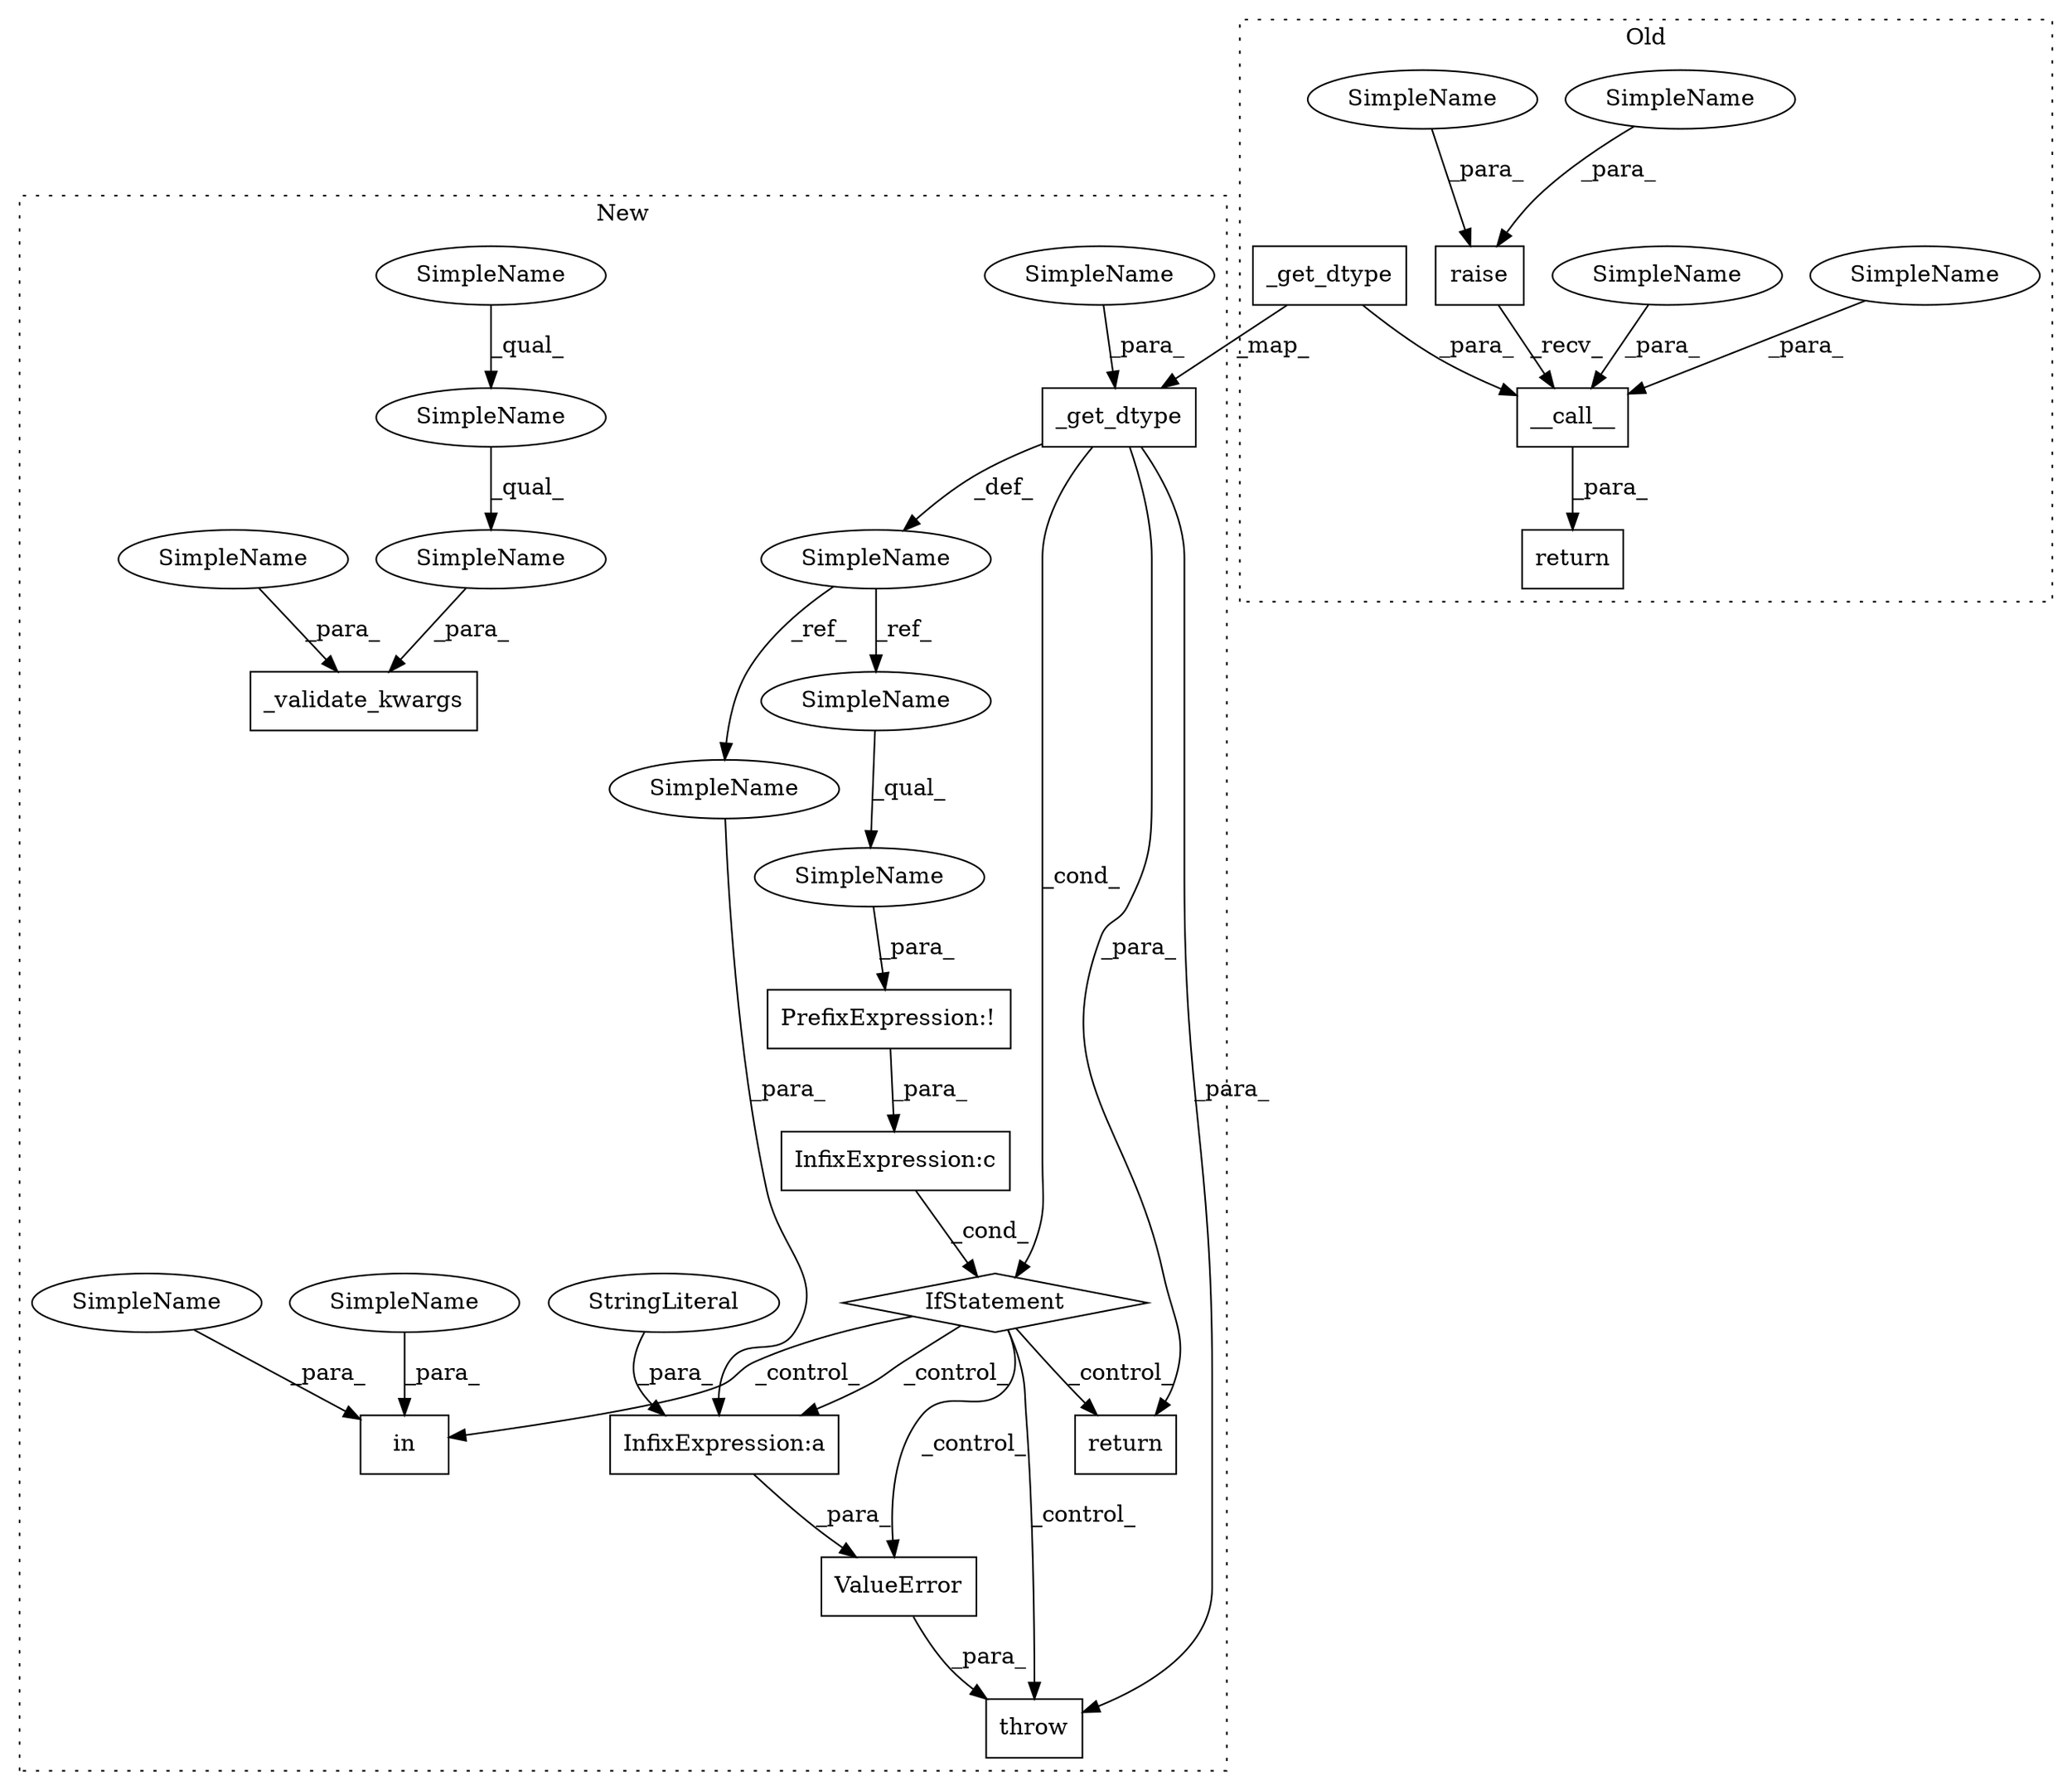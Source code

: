 digraph G {
subgraph cluster0 {
1 [label="_get_dtype" a="32" s="1602,1613" l="11,-11" shape="box"];
9 [label="__call__" a="32" s="1587,1620" l="9,-59" shape="box"];
10 [label="raise" a="32" s="1561,1581" l="6,-20" shape="box"];
20 [label="SimpleName" a="42" s="1620" l="0" shape="ellipse"];
22 [label="SimpleName" a="42" s="1596" l="0" shape="ellipse"];
25 [label="return" a="41" s="1554" l="7" shape="box"];
26 [label="SimpleName" a="42" s="1567" l="0" shape="ellipse"];
27 [label="SimpleName" a="42" s="1581" l="0" shape="ellipse"];
label = "Old";
style="dotted";
}
subgraph cluster1 {
2 [label="_get_dtype" a="32" s="2395,2406" l="11,-11" shape="box"];
3 [label="InfixExpression:c" a="27" s="2422" l="22" shape="box"];
4 [label="ValueError" a="32" s="2477,2488" l="11,-11" shape="box"];
5 [label="InfixExpression:a" a="27" s="2488" l="45" shape="box"];
6 [label="PrefixExpression:!" a="38" s="2444" l="1" shape="box"];
7 [label="in" a="105" s="2559" l="0" shape="box"];
8 [label="throw" a="53" s="2471" l="6" shape="box"];
11 [label="SimpleName" a="42" s="2352" l="0" shape="ellipse"];
12 [label="SimpleName" a="42" s="2352" l="0" shape="ellipse"];
13 [label="_validate_kwargs" a="32" s="2335,2376" l="17,-41" shape="box"];
14 [label="IfStatement" a="25" s="2418,2422" l="4,41" shape="diamond"];
15 [label="SimpleName" a="42" s="2445" l="0" shape="ellipse"];
16 [label="SimpleName" a="42" s="2324" l="0" shape="ellipse"];
17 [label="SimpleName" a="42" s="2389" l="0" shape="ellipse"];
18 [label="SimpleName" a="42" s="2376" l="0" shape="ellipse"];
19 [label="SimpleName" a="42" s="2559" l="0" shape="ellipse"];
21 [label="SimpleName" a="42" s="2579" l="0" shape="ellipse"];
23 [label="StringLiteral" a="45" s="2488" l="0" shape="ellipse"];
24 [label="return" a="41" s="2637" l="7" shape="box"];
28 [label="SimpleName" a="42" s="2445" l="0" shape="ellipse"];
29 [label="SimpleName" a="42" s="2533" l="0" shape="ellipse"];
30 [label="SimpleName" a="42" s="2352" l="0" shape="ellipse"];
label = "New";
style="dotted";
}
1 -> 2 [label="_map_"];
1 -> 9 [label="_para_"];
2 -> 17 [label="_def_"];
2 -> 24 [label="_para_"];
2 -> 8 [label="_para_"];
2 -> 14 [label="_cond_"];
3 -> 14 [label="_cond_"];
4 -> 8 [label="_para_"];
5 -> 4 [label="_para_"];
6 -> 3 [label="_para_"];
9 -> 25 [label="_para_"];
10 -> 9 [label="_recv_"];
11 -> 12 [label="_qual_"];
12 -> 13 [label="_para_"];
14 -> 4 [label="_control_"];
14 -> 8 [label="_control_"];
14 -> 5 [label="_control_"];
14 -> 24 [label="_control_"];
14 -> 7 [label="_control_"];
15 -> 6 [label="_para_"];
16 -> 2 [label="_para_"];
17 -> 29 [label="_ref_"];
17 -> 28 [label="_ref_"];
18 -> 13 [label="_para_"];
19 -> 7 [label="_para_"];
20 -> 9 [label="_para_"];
21 -> 7 [label="_para_"];
22 -> 9 [label="_para_"];
23 -> 5 [label="_para_"];
26 -> 10 [label="_para_"];
27 -> 10 [label="_para_"];
28 -> 15 [label="_qual_"];
29 -> 5 [label="_para_"];
30 -> 11 [label="_qual_"];
}